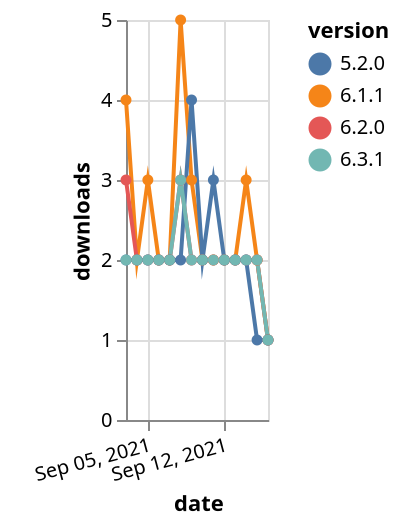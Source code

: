 {"$schema": "https://vega.github.io/schema/vega-lite/v5.json", "description": "A simple bar chart with embedded data.", "data": {"values": [{"date": "2021-09-03", "total": 4177, "delta": 4, "version": "6.1.1"}, {"date": "2021-09-04", "total": 4179, "delta": 2, "version": "6.1.1"}, {"date": "2021-09-05", "total": 4182, "delta": 3, "version": "6.1.1"}, {"date": "2021-09-06", "total": 4184, "delta": 2, "version": "6.1.1"}, {"date": "2021-09-07", "total": 4186, "delta": 2, "version": "6.1.1"}, {"date": "2021-09-08", "total": 4191, "delta": 5, "version": "6.1.1"}, {"date": "2021-09-09", "total": 4194, "delta": 3, "version": "6.1.1"}, {"date": "2021-09-10", "total": 4196, "delta": 2, "version": "6.1.1"}, {"date": "2021-09-11", "total": 4198, "delta": 2, "version": "6.1.1"}, {"date": "2021-09-12", "total": 4200, "delta": 2, "version": "6.1.1"}, {"date": "2021-09-13", "total": 4202, "delta": 2, "version": "6.1.1"}, {"date": "2021-09-14", "total": 4205, "delta": 3, "version": "6.1.1"}, {"date": "2021-09-15", "total": 4207, "delta": 2, "version": "6.1.1"}, {"date": "2021-09-16", "total": 4208, "delta": 1, "version": "6.1.1"}, {"date": "2021-09-03", "total": 2535, "delta": 3, "version": "6.2.0"}, {"date": "2021-09-04", "total": 2537, "delta": 2, "version": "6.2.0"}, {"date": "2021-09-05", "total": 2539, "delta": 2, "version": "6.2.0"}, {"date": "2021-09-06", "total": 2541, "delta": 2, "version": "6.2.0"}, {"date": "2021-09-07", "total": 2543, "delta": 2, "version": "6.2.0"}, {"date": "2021-09-08", "total": 2546, "delta": 3, "version": "6.2.0"}, {"date": "2021-09-09", "total": 2548, "delta": 2, "version": "6.2.0"}, {"date": "2021-09-10", "total": 2550, "delta": 2, "version": "6.2.0"}, {"date": "2021-09-11", "total": 2552, "delta": 2, "version": "6.2.0"}, {"date": "2021-09-12", "total": 2554, "delta": 2, "version": "6.2.0"}, {"date": "2021-09-13", "total": 2556, "delta": 2, "version": "6.2.0"}, {"date": "2021-09-14", "total": 2558, "delta": 2, "version": "6.2.0"}, {"date": "2021-09-15", "total": 2560, "delta": 2, "version": "6.2.0"}, {"date": "2021-09-16", "total": 2561, "delta": 1, "version": "6.2.0"}, {"date": "2021-09-03", "total": 3024, "delta": 2, "version": "5.2.0"}, {"date": "2021-09-04", "total": 3026, "delta": 2, "version": "5.2.0"}, {"date": "2021-09-05", "total": 3028, "delta": 2, "version": "5.2.0"}, {"date": "2021-09-06", "total": 3030, "delta": 2, "version": "5.2.0"}, {"date": "2021-09-07", "total": 3032, "delta": 2, "version": "5.2.0"}, {"date": "2021-09-08", "total": 3034, "delta": 2, "version": "5.2.0"}, {"date": "2021-09-09", "total": 3038, "delta": 4, "version": "5.2.0"}, {"date": "2021-09-10", "total": 3040, "delta": 2, "version": "5.2.0"}, {"date": "2021-09-11", "total": 3043, "delta": 3, "version": "5.2.0"}, {"date": "2021-09-12", "total": 3045, "delta": 2, "version": "5.2.0"}, {"date": "2021-09-13", "total": 3047, "delta": 2, "version": "5.2.0"}, {"date": "2021-09-14", "total": 3049, "delta": 2, "version": "5.2.0"}, {"date": "2021-09-15", "total": 3050, "delta": 1, "version": "5.2.0"}, {"date": "2021-09-16", "total": 3051, "delta": 1, "version": "5.2.0"}, {"date": "2021-09-03", "total": 2770, "delta": 2, "version": "6.3.1"}, {"date": "2021-09-04", "total": 2772, "delta": 2, "version": "6.3.1"}, {"date": "2021-09-05", "total": 2774, "delta": 2, "version": "6.3.1"}, {"date": "2021-09-06", "total": 2776, "delta": 2, "version": "6.3.1"}, {"date": "2021-09-07", "total": 2778, "delta": 2, "version": "6.3.1"}, {"date": "2021-09-08", "total": 2781, "delta": 3, "version": "6.3.1"}, {"date": "2021-09-09", "total": 2783, "delta": 2, "version": "6.3.1"}, {"date": "2021-09-10", "total": 2785, "delta": 2, "version": "6.3.1"}, {"date": "2021-09-11", "total": 2787, "delta": 2, "version": "6.3.1"}, {"date": "2021-09-12", "total": 2789, "delta": 2, "version": "6.3.1"}, {"date": "2021-09-13", "total": 2791, "delta": 2, "version": "6.3.1"}, {"date": "2021-09-14", "total": 2793, "delta": 2, "version": "6.3.1"}, {"date": "2021-09-15", "total": 2795, "delta": 2, "version": "6.3.1"}, {"date": "2021-09-16", "total": 2796, "delta": 1, "version": "6.3.1"}]}, "width": "container", "mark": {"type": "line", "point": {"filled": true}}, "encoding": {"x": {"field": "date", "type": "temporal", "timeUnit": "yearmonthdate", "title": "date", "axis": {"labelAngle": -15}}, "y": {"field": "delta", "type": "quantitative", "title": "downloads"}, "color": {"field": "version", "type": "nominal"}, "tooltip": {"field": "delta"}}}